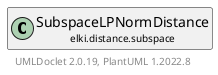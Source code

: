 @startuml
    remove .*\.(Instance|Par|Parameterizer|Factory)$
    set namespaceSeparator none
    hide empty fields
    hide empty methods

    class "<size:14>SubspaceLPNormDistance.Par\n<size:10>elki.distance.subspace" as elki.distance.subspace.SubspaceLPNormDistance.Par [[SubspaceLPNormDistance.Par.html]] {
        -p: double
        +configure(Parameterization): void
        +make(): SubspaceLPNormDistance
    }

    abstract class "<size:14>AbstractDimensionsSelectingDistance.Par\n<size:10>elki.distance.subspace" as elki.distance.subspace.AbstractDimensionsSelectingDistance.Par [[AbstractDimensionsSelectingDistance.Par.html]]
    class "<size:14>SubspaceLPNormDistance\n<size:10>elki.distance.subspace" as elki.distance.subspace.SubspaceLPNormDistance [[SubspaceLPNormDistance.html]]

    elki.distance.subspace.AbstractDimensionsSelectingDistance.Par <|-- elki.distance.subspace.SubspaceLPNormDistance.Par
    elki.distance.subspace.SubspaceLPNormDistance +-- elki.distance.subspace.SubspaceLPNormDistance.Par

    center footer UMLDoclet 2.0.19, PlantUML 1.2022.8
@enduml

